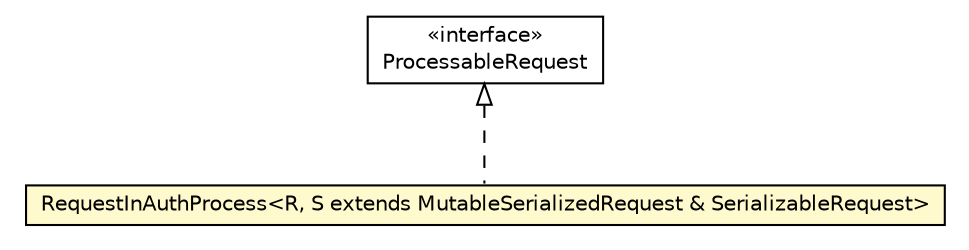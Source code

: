 #!/usr/local/bin/dot
#
# Class diagram 
# Generated by UMLGraph version R5_6-24-gf6e263 (http://www.umlgraph.org/)
#

digraph G {
	edge [fontname="Helvetica",fontsize=10,labelfontname="Helvetica",labelfontsize=10];
	node [fontname="Helvetica",fontsize=10,shape=plaintext];
	nodesep=0.25;
	ranksep=0.5;
	// io.reinert.requestor.ProcessableRequest
	c25559 [label=<<table title="io.reinert.requestor.ProcessableRequest" border="0" cellborder="1" cellspacing="0" cellpadding="2" port="p" href="./ProcessableRequest.html">
		<tr><td><table border="0" cellspacing="0" cellpadding="1">
<tr><td align="center" balign="center"> &#171;interface&#187; </td></tr>
<tr><td align="center" balign="center"> ProcessableRequest </td></tr>
		</table></td></tr>
		</table>>, URL="./ProcessableRequest.html", fontname="Helvetica", fontcolor="black", fontsize=10.0];
	// io.reinert.requestor.RequestInAuthProcess<R, S extends io.reinert.requestor.MutableSerializedRequest & io.reinert.requestor.SerializableRequest>
	c25590 [label=<<table title="io.reinert.requestor.RequestInAuthProcess" border="0" cellborder="1" cellspacing="0" cellpadding="2" port="p" bgcolor="lemonChiffon" href="./RequestInAuthProcess.html">
		<tr><td><table border="0" cellspacing="0" cellpadding="1">
<tr><td align="center" balign="center"> RequestInAuthProcess&lt;R, S extends MutableSerializedRequest &amp; SerializableRequest&gt; </td></tr>
		</table></td></tr>
		</table>>, URL="./RequestInAuthProcess.html", fontname="Helvetica", fontcolor="black", fontsize=10.0];
	//io.reinert.requestor.RequestInAuthProcess<R, S extends io.reinert.requestor.MutableSerializedRequest & io.reinert.requestor.SerializableRequest> implements io.reinert.requestor.ProcessableRequest
	c25559:p -> c25590:p [dir=back,arrowtail=empty,style=dashed];
}

